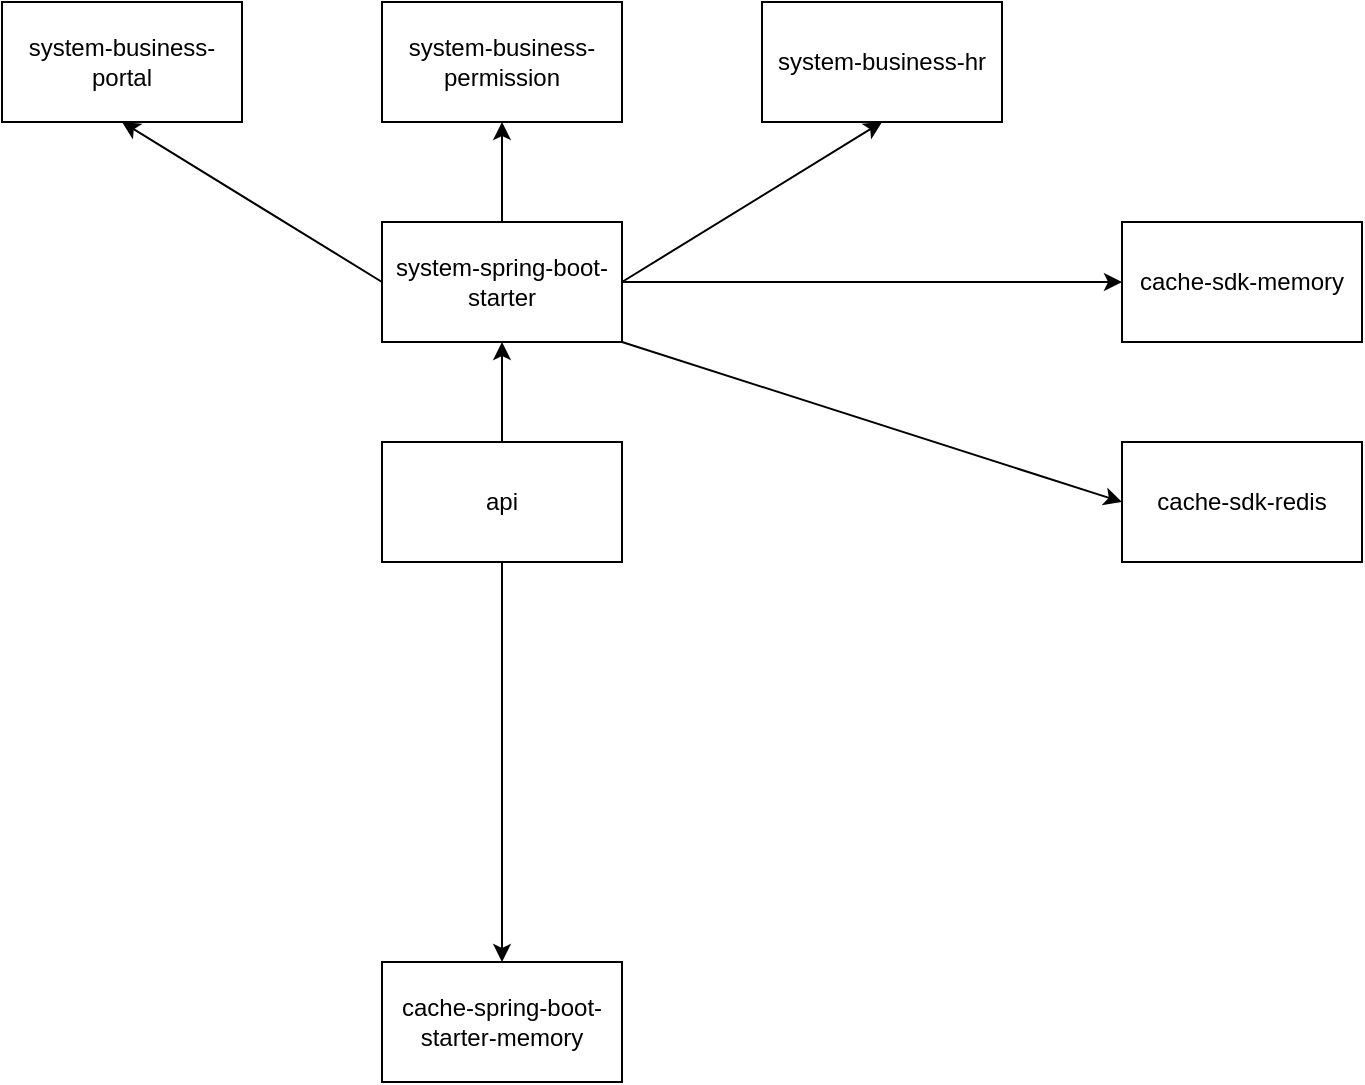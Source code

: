 <mxfile version="26.2.15">
  <diagram name="Page-1" id="dTFzSpqEktPpAgZfvwsA">
    <mxGraphModel dx="1297" dy="1880" grid="1" gridSize="10" guides="1" tooltips="1" connect="1" arrows="1" fold="1" page="1" pageScale="1" pageWidth="850" pageHeight="1100" math="0" shadow="0">
      <root>
        <mxCell id="0" />
        <mxCell id="1" parent="0" />
        <mxCell id="oYiOcZ5IGJ-oy7S69wUD-11" style="edgeStyle=orthogonalEdgeStyle;rounded=0;orthogonalLoop=1;jettySize=auto;html=1;exitX=0.5;exitY=0;exitDx=0;exitDy=0;entryX=0.5;entryY=1;entryDx=0;entryDy=0;" edge="1" parent="1" source="oYiOcZ5IGJ-oy7S69wUD-1" target="oYiOcZ5IGJ-oy7S69wUD-7">
          <mxGeometry relative="1" as="geometry" />
        </mxCell>
        <mxCell id="oYiOcZ5IGJ-oy7S69wUD-16" style="edgeStyle=orthogonalEdgeStyle;rounded=0;orthogonalLoop=1;jettySize=auto;html=1;" edge="1" parent="1" source="oYiOcZ5IGJ-oy7S69wUD-1" target="oYiOcZ5IGJ-oy7S69wUD-14">
          <mxGeometry relative="1" as="geometry" />
        </mxCell>
        <mxCell id="oYiOcZ5IGJ-oy7S69wUD-1" value="system-spring-boot-starter" style="rounded=0;whiteSpace=wrap;html=1;" vertex="1" parent="1">
          <mxGeometry x="290" y="30" width="120" height="60" as="geometry" />
        </mxCell>
        <mxCell id="oYiOcZ5IGJ-oy7S69wUD-3" style="edgeStyle=orthogonalEdgeStyle;rounded=0;orthogonalLoop=1;jettySize=auto;html=1;entryX=0.5;entryY=1;entryDx=0;entryDy=0;" edge="1" parent="1" source="oYiOcZ5IGJ-oy7S69wUD-2" target="oYiOcZ5IGJ-oy7S69wUD-1">
          <mxGeometry relative="1" as="geometry" />
        </mxCell>
        <mxCell id="oYiOcZ5IGJ-oy7S69wUD-2" value="api" style="rounded=0;whiteSpace=wrap;html=1;" vertex="1" parent="1">
          <mxGeometry x="290" y="140" width="120" height="60" as="geometry" />
        </mxCell>
        <mxCell id="oYiOcZ5IGJ-oy7S69wUD-4" value="cache-spring-boot-starter-memory" style="rounded=0;whiteSpace=wrap;html=1;" vertex="1" parent="1">
          <mxGeometry x="290" y="400" width="120" height="60" as="geometry" />
        </mxCell>
        <mxCell id="oYiOcZ5IGJ-oy7S69wUD-6" value="system-business-hr" style="rounded=0;whiteSpace=wrap;html=1;" vertex="1" parent="1">
          <mxGeometry x="480" y="-80" width="120" height="60" as="geometry" />
        </mxCell>
        <mxCell id="oYiOcZ5IGJ-oy7S69wUD-7" value="system-business-permission" style="rounded=0;whiteSpace=wrap;html=1;" vertex="1" parent="1">
          <mxGeometry x="290" y="-80" width="120" height="60" as="geometry" />
        </mxCell>
        <mxCell id="oYiOcZ5IGJ-oy7S69wUD-8" value="system-business-portal" style="rounded=0;whiteSpace=wrap;html=1;" vertex="1" parent="1">
          <mxGeometry x="100" y="-80" width="120" height="60" as="geometry" />
        </mxCell>
        <mxCell id="oYiOcZ5IGJ-oy7S69wUD-10" value="" style="endArrow=classic;html=1;rounded=0;entryX=0.5;entryY=1;entryDx=0;entryDy=0;" edge="1" parent="1" target="oYiOcZ5IGJ-oy7S69wUD-8">
          <mxGeometry width="50" height="50" relative="1" as="geometry">
            <mxPoint x="290" y="60" as="sourcePoint" />
            <mxPoint x="540" y="140" as="targetPoint" />
          </mxGeometry>
        </mxCell>
        <mxCell id="oYiOcZ5IGJ-oy7S69wUD-13" value="" style="endArrow=classic;html=1;rounded=0;exitX=1;exitY=0.5;exitDx=0;exitDy=0;entryX=0.5;entryY=1;entryDx=0;entryDy=0;" edge="1" parent="1" source="oYiOcZ5IGJ-oy7S69wUD-1" target="oYiOcZ5IGJ-oy7S69wUD-6">
          <mxGeometry width="50" height="50" relative="1" as="geometry">
            <mxPoint x="490" y="190" as="sourcePoint" />
            <mxPoint x="540" y="140" as="targetPoint" />
          </mxGeometry>
        </mxCell>
        <mxCell id="oYiOcZ5IGJ-oy7S69wUD-14" value="cache-sdk-memory" style="rounded=0;whiteSpace=wrap;html=1;" vertex="1" parent="1">
          <mxGeometry x="660" y="30" width="120" height="60" as="geometry" />
        </mxCell>
        <mxCell id="oYiOcZ5IGJ-oy7S69wUD-17" value="cache-sdk-redis" style="rounded=0;whiteSpace=wrap;html=1;" vertex="1" parent="1">
          <mxGeometry x="660" y="140" width="120" height="60" as="geometry" />
        </mxCell>
        <mxCell id="oYiOcZ5IGJ-oy7S69wUD-18" value="" style="endArrow=classic;html=1;rounded=0;exitX=0.5;exitY=1;exitDx=0;exitDy=0;entryX=0.5;entryY=0;entryDx=0;entryDy=0;" edge="1" parent="1" source="oYiOcZ5IGJ-oy7S69wUD-2" target="oYiOcZ5IGJ-oy7S69wUD-4">
          <mxGeometry width="50" height="50" relative="1" as="geometry">
            <mxPoint x="480" y="250" as="sourcePoint" />
            <mxPoint x="330" y="290" as="targetPoint" />
          </mxGeometry>
        </mxCell>
        <mxCell id="oYiOcZ5IGJ-oy7S69wUD-19" value="" style="endArrow=classic;html=1;rounded=0;exitX=1;exitY=1;exitDx=0;exitDy=0;entryX=0;entryY=0.5;entryDx=0;entryDy=0;" edge="1" parent="1" source="oYiOcZ5IGJ-oy7S69wUD-1" target="oYiOcZ5IGJ-oy7S69wUD-17">
          <mxGeometry width="50" height="50" relative="1" as="geometry">
            <mxPoint x="480" y="250" as="sourcePoint" />
            <mxPoint x="530" y="200" as="targetPoint" />
          </mxGeometry>
        </mxCell>
      </root>
    </mxGraphModel>
  </diagram>
</mxfile>
